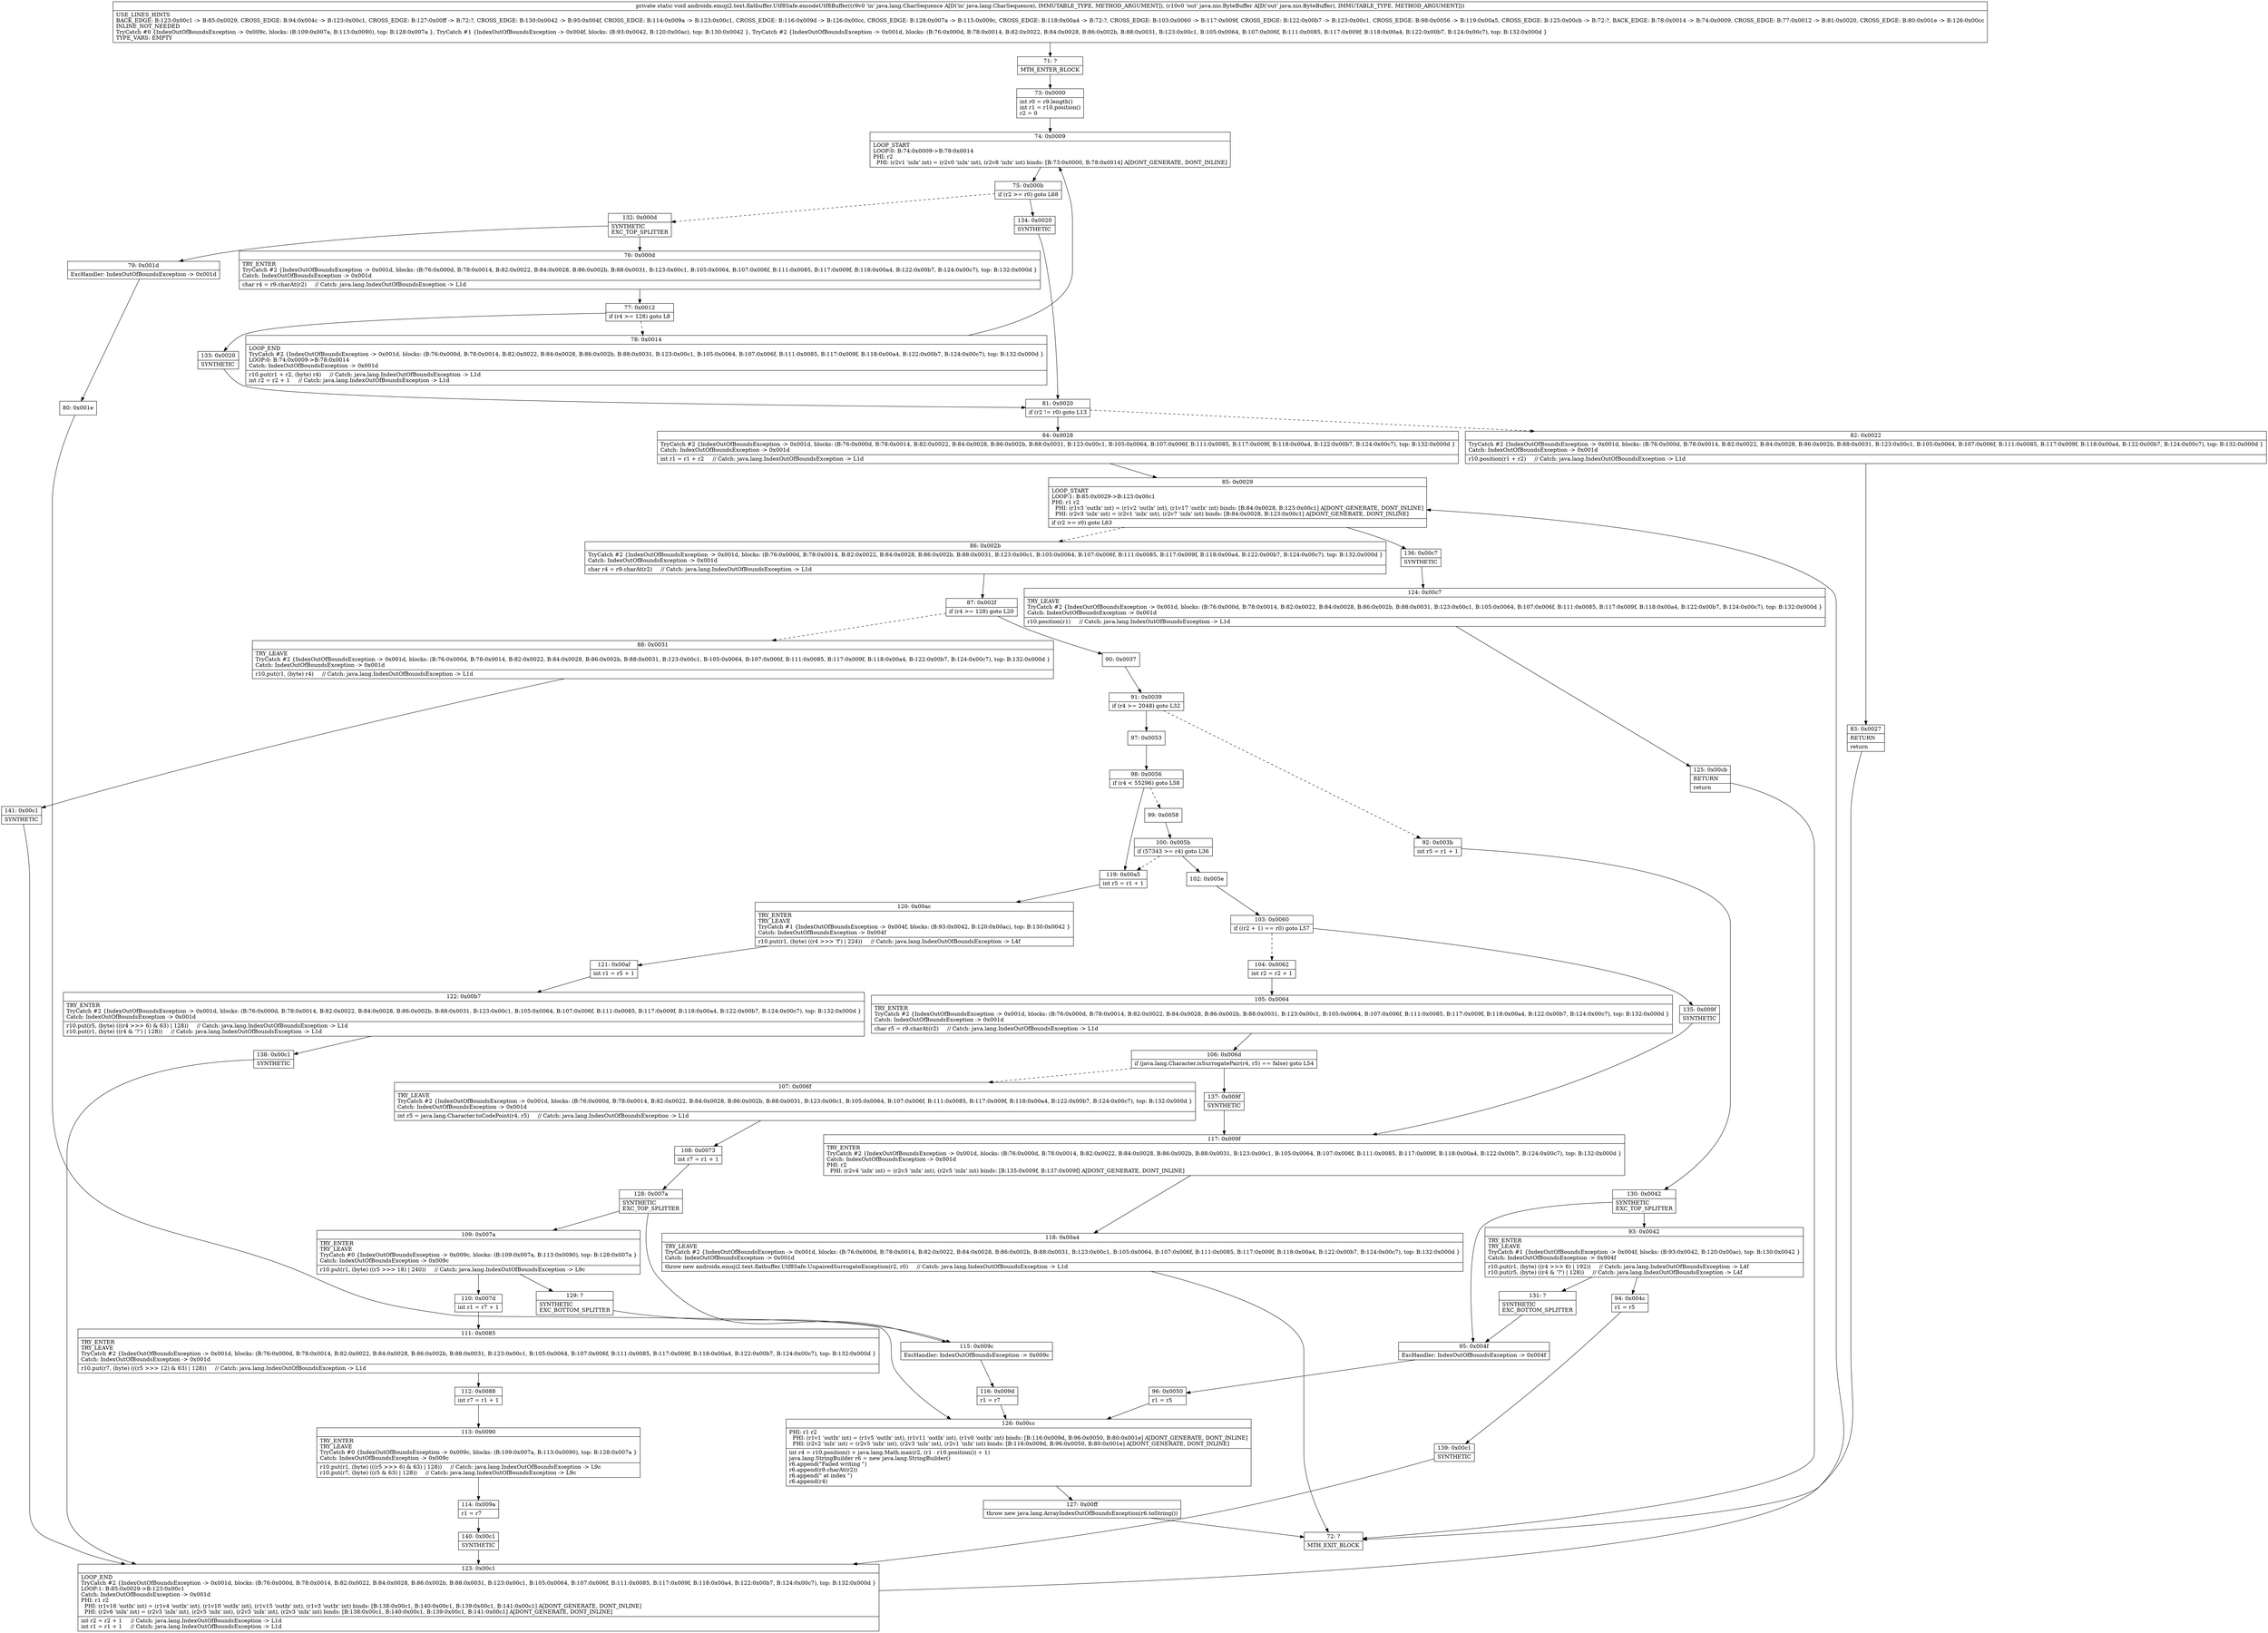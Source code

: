digraph "CFG forandroidx.emoji2.text.flatbuffer.Utf8Safe.encodeUtf8Buffer(Ljava\/lang\/CharSequence;Ljava\/nio\/ByteBuffer;)V" {
Node_71 [shape=record,label="{71\:\ ?|MTH_ENTER_BLOCK\l}"];
Node_73 [shape=record,label="{73\:\ 0x0000|int r0 = r9.length()\lint r1 = r10.position()\lr2 = 0\l}"];
Node_74 [shape=record,label="{74\:\ 0x0009|LOOP_START\lLOOP:0: B:74:0x0009\-\>B:78:0x0014\lPHI: r2 \l  PHI: (r2v1 'inIx' int) = (r2v0 'inIx' int), (r2v8 'inIx' int) binds: [B:73:0x0000, B:78:0x0014] A[DONT_GENERATE, DONT_INLINE]\l}"];
Node_75 [shape=record,label="{75\:\ 0x000b|if (r2 \>= r0) goto L68\l}"];
Node_132 [shape=record,label="{132\:\ 0x000d|SYNTHETIC\lEXC_TOP_SPLITTER\l}"];
Node_76 [shape=record,label="{76\:\ 0x000d|TRY_ENTER\lTryCatch #2 \{IndexOutOfBoundsException \-\> 0x001d, blocks: (B:76:0x000d, B:78:0x0014, B:82:0x0022, B:84:0x0028, B:86:0x002b, B:88:0x0031, B:123:0x00c1, B:105:0x0064, B:107:0x006f, B:111:0x0085, B:117:0x009f, B:118:0x00a4, B:122:0x00b7, B:124:0x00c7), top: B:132:0x000d \}\lCatch: IndexOutOfBoundsException \-\> 0x001d\l|char r4 = r9.charAt(r2)     \/\/ Catch: java.lang.IndexOutOfBoundsException \-\> L1d\l}"];
Node_77 [shape=record,label="{77\:\ 0x0012|if (r4 \>= 128) goto L8\l}"];
Node_78 [shape=record,label="{78\:\ 0x0014|LOOP_END\lTryCatch #2 \{IndexOutOfBoundsException \-\> 0x001d, blocks: (B:76:0x000d, B:78:0x0014, B:82:0x0022, B:84:0x0028, B:86:0x002b, B:88:0x0031, B:123:0x00c1, B:105:0x0064, B:107:0x006f, B:111:0x0085, B:117:0x009f, B:118:0x00a4, B:122:0x00b7, B:124:0x00c7), top: B:132:0x000d \}\lLOOP:0: B:74:0x0009\-\>B:78:0x0014\lCatch: IndexOutOfBoundsException \-\> 0x001d\l|r10.put(r1 + r2, (byte) r4)     \/\/ Catch: java.lang.IndexOutOfBoundsException \-\> L1d\lint r2 = r2 + 1     \/\/ Catch: java.lang.IndexOutOfBoundsException \-\> L1d\l}"];
Node_133 [shape=record,label="{133\:\ 0x0020|SYNTHETIC\l}"];
Node_81 [shape=record,label="{81\:\ 0x0020|if (r2 != r0) goto L13\l}"];
Node_82 [shape=record,label="{82\:\ 0x0022|TryCatch #2 \{IndexOutOfBoundsException \-\> 0x001d, blocks: (B:76:0x000d, B:78:0x0014, B:82:0x0022, B:84:0x0028, B:86:0x002b, B:88:0x0031, B:123:0x00c1, B:105:0x0064, B:107:0x006f, B:111:0x0085, B:117:0x009f, B:118:0x00a4, B:122:0x00b7, B:124:0x00c7), top: B:132:0x000d \}\lCatch: IndexOutOfBoundsException \-\> 0x001d\l|r10.position(r1 + r2)     \/\/ Catch: java.lang.IndexOutOfBoundsException \-\> L1d\l}"];
Node_83 [shape=record,label="{83\:\ 0x0027|RETURN\l|return\l}"];
Node_72 [shape=record,label="{72\:\ ?|MTH_EXIT_BLOCK\l}"];
Node_84 [shape=record,label="{84\:\ 0x0028|TryCatch #2 \{IndexOutOfBoundsException \-\> 0x001d, blocks: (B:76:0x000d, B:78:0x0014, B:82:0x0022, B:84:0x0028, B:86:0x002b, B:88:0x0031, B:123:0x00c1, B:105:0x0064, B:107:0x006f, B:111:0x0085, B:117:0x009f, B:118:0x00a4, B:122:0x00b7, B:124:0x00c7), top: B:132:0x000d \}\lCatch: IndexOutOfBoundsException \-\> 0x001d\l|int r1 = r1 + r2     \/\/ Catch: java.lang.IndexOutOfBoundsException \-\> L1d\l}"];
Node_85 [shape=record,label="{85\:\ 0x0029|LOOP_START\lLOOP:1: B:85:0x0029\-\>B:123:0x00c1\lPHI: r1 r2 \l  PHI: (r1v3 'outIx' int) = (r1v2 'outIx' int), (r1v17 'outIx' int) binds: [B:84:0x0028, B:123:0x00c1] A[DONT_GENERATE, DONT_INLINE]\l  PHI: (r2v3 'inIx' int) = (r2v1 'inIx' int), (r2v7 'inIx' int) binds: [B:84:0x0028, B:123:0x00c1] A[DONT_GENERATE, DONT_INLINE]\l|if (r2 \>= r0) goto L63\l}"];
Node_86 [shape=record,label="{86\:\ 0x002b|TryCatch #2 \{IndexOutOfBoundsException \-\> 0x001d, blocks: (B:76:0x000d, B:78:0x0014, B:82:0x0022, B:84:0x0028, B:86:0x002b, B:88:0x0031, B:123:0x00c1, B:105:0x0064, B:107:0x006f, B:111:0x0085, B:117:0x009f, B:118:0x00a4, B:122:0x00b7, B:124:0x00c7), top: B:132:0x000d \}\lCatch: IndexOutOfBoundsException \-\> 0x001d\l|char r4 = r9.charAt(r2)     \/\/ Catch: java.lang.IndexOutOfBoundsException \-\> L1d\l}"];
Node_87 [shape=record,label="{87\:\ 0x002f|if (r4 \>= 128) goto L20\l}"];
Node_88 [shape=record,label="{88\:\ 0x0031|TRY_LEAVE\lTryCatch #2 \{IndexOutOfBoundsException \-\> 0x001d, blocks: (B:76:0x000d, B:78:0x0014, B:82:0x0022, B:84:0x0028, B:86:0x002b, B:88:0x0031, B:123:0x00c1, B:105:0x0064, B:107:0x006f, B:111:0x0085, B:117:0x009f, B:118:0x00a4, B:122:0x00b7, B:124:0x00c7), top: B:132:0x000d \}\lCatch: IndexOutOfBoundsException \-\> 0x001d\l|r10.put(r1, (byte) r4)     \/\/ Catch: java.lang.IndexOutOfBoundsException \-\> L1d\l}"];
Node_141 [shape=record,label="{141\:\ 0x00c1|SYNTHETIC\l}"];
Node_123 [shape=record,label="{123\:\ 0x00c1|LOOP_END\lTryCatch #2 \{IndexOutOfBoundsException \-\> 0x001d, blocks: (B:76:0x000d, B:78:0x0014, B:82:0x0022, B:84:0x0028, B:86:0x002b, B:88:0x0031, B:123:0x00c1, B:105:0x0064, B:107:0x006f, B:111:0x0085, B:117:0x009f, B:118:0x00a4, B:122:0x00b7, B:124:0x00c7), top: B:132:0x000d \}\lLOOP:1: B:85:0x0029\-\>B:123:0x00c1\lCatch: IndexOutOfBoundsException \-\> 0x001d\lPHI: r1 r2 \l  PHI: (r1v16 'outIx' int) = (r1v4 'outIx' int), (r1v10 'outIx' int), (r1v15 'outIx' int), (r1v3 'outIx' int) binds: [B:138:0x00c1, B:140:0x00c1, B:139:0x00c1, B:141:0x00c1] A[DONT_GENERATE, DONT_INLINE]\l  PHI: (r2v6 'inIx' int) = (r2v3 'inIx' int), (r2v5 'inIx' int), (r2v3 'inIx' int), (r2v3 'inIx' int) binds: [B:138:0x00c1, B:140:0x00c1, B:139:0x00c1, B:141:0x00c1] A[DONT_GENERATE, DONT_INLINE]\l|int r2 = r2 + 1     \/\/ Catch: java.lang.IndexOutOfBoundsException \-\> L1d\lint r1 = r1 + 1     \/\/ Catch: java.lang.IndexOutOfBoundsException \-\> L1d\l}"];
Node_90 [shape=record,label="{90\:\ 0x0037}"];
Node_91 [shape=record,label="{91\:\ 0x0039|if (r4 \>= 2048) goto L32\l}"];
Node_92 [shape=record,label="{92\:\ 0x003b|int r5 = r1 + 1\l}"];
Node_130 [shape=record,label="{130\:\ 0x0042|SYNTHETIC\lEXC_TOP_SPLITTER\l}"];
Node_93 [shape=record,label="{93\:\ 0x0042|TRY_ENTER\lTRY_LEAVE\lTryCatch #1 \{IndexOutOfBoundsException \-\> 0x004f, blocks: (B:93:0x0042, B:120:0x00ac), top: B:130:0x0042 \}\lCatch: IndexOutOfBoundsException \-\> 0x004f\l|r10.put(r1, (byte) ((r4 \>\>\> 6) \| 192))     \/\/ Catch: java.lang.IndexOutOfBoundsException \-\> L4f\lr10.put(r5, (byte) ((r4 & '?') \| 128))     \/\/ Catch: java.lang.IndexOutOfBoundsException \-\> L4f\l}"];
Node_94 [shape=record,label="{94\:\ 0x004c|r1 = r5\l}"];
Node_139 [shape=record,label="{139\:\ 0x00c1|SYNTHETIC\l}"];
Node_131 [shape=record,label="{131\:\ ?|SYNTHETIC\lEXC_BOTTOM_SPLITTER\l}"];
Node_95 [shape=record,label="{95\:\ 0x004f|ExcHandler: IndexOutOfBoundsException \-\> 0x004f\l}"];
Node_96 [shape=record,label="{96\:\ 0x0050|r1 = r5\l}"];
Node_126 [shape=record,label="{126\:\ 0x00cc|PHI: r1 r2 \l  PHI: (r1v1 'outIx' int) = (r1v5 'outIx' int), (r1v11 'outIx' int), (r1v0 'outIx' int) binds: [B:116:0x009d, B:96:0x0050, B:80:0x001e] A[DONT_GENERATE, DONT_INLINE]\l  PHI: (r2v2 'inIx' int) = (r2v5 'inIx' int), (r2v3 'inIx' int), (r2v1 'inIx' int) binds: [B:116:0x009d, B:96:0x0050, B:80:0x001e] A[DONT_GENERATE, DONT_INLINE]\l|int r4 = r10.position() + java.lang.Math.max(r2, (r1 \- r10.position()) + 1)\ljava.lang.StringBuilder r6 = new java.lang.StringBuilder()\lr6.append(\"Failed writing \")\lr6.append(r9.charAt(r2))\lr6.append(\" at index \")\lr6.append(r4)\l}"];
Node_127 [shape=record,label="{127\:\ 0x00ff|throw new java.lang.ArrayIndexOutOfBoundsException(r6.toString())\l}"];
Node_97 [shape=record,label="{97\:\ 0x0053}"];
Node_98 [shape=record,label="{98\:\ 0x0056|if (r4 \< 55296) goto L58\l}"];
Node_99 [shape=record,label="{99\:\ 0x0058}"];
Node_100 [shape=record,label="{100\:\ 0x005b|if (57343 \>= r4) goto L36\l}"];
Node_102 [shape=record,label="{102\:\ 0x005e}"];
Node_103 [shape=record,label="{103\:\ 0x0060|if ((r2 + 1) == r0) goto L57\l}"];
Node_104 [shape=record,label="{104\:\ 0x0062|int r2 = r2 + 1\l}"];
Node_105 [shape=record,label="{105\:\ 0x0064|TRY_ENTER\lTryCatch #2 \{IndexOutOfBoundsException \-\> 0x001d, blocks: (B:76:0x000d, B:78:0x0014, B:82:0x0022, B:84:0x0028, B:86:0x002b, B:88:0x0031, B:123:0x00c1, B:105:0x0064, B:107:0x006f, B:111:0x0085, B:117:0x009f, B:118:0x00a4, B:122:0x00b7, B:124:0x00c7), top: B:132:0x000d \}\lCatch: IndexOutOfBoundsException \-\> 0x001d\l|char r5 = r9.charAt(r2)     \/\/ Catch: java.lang.IndexOutOfBoundsException \-\> L1d\l}"];
Node_106 [shape=record,label="{106\:\ 0x006d|if (java.lang.Character.isSurrogatePair(r4, r5) == false) goto L54\l}"];
Node_107 [shape=record,label="{107\:\ 0x006f|TRY_LEAVE\lTryCatch #2 \{IndexOutOfBoundsException \-\> 0x001d, blocks: (B:76:0x000d, B:78:0x0014, B:82:0x0022, B:84:0x0028, B:86:0x002b, B:88:0x0031, B:123:0x00c1, B:105:0x0064, B:107:0x006f, B:111:0x0085, B:117:0x009f, B:118:0x00a4, B:122:0x00b7, B:124:0x00c7), top: B:132:0x000d \}\lCatch: IndexOutOfBoundsException \-\> 0x001d\l|int r5 = java.lang.Character.toCodePoint(r4, r5)     \/\/ Catch: java.lang.IndexOutOfBoundsException \-\> L1d\l}"];
Node_108 [shape=record,label="{108\:\ 0x0073|int r7 = r1 + 1\l}"];
Node_128 [shape=record,label="{128\:\ 0x007a|SYNTHETIC\lEXC_TOP_SPLITTER\l}"];
Node_109 [shape=record,label="{109\:\ 0x007a|TRY_ENTER\lTRY_LEAVE\lTryCatch #0 \{IndexOutOfBoundsException \-\> 0x009c, blocks: (B:109:0x007a, B:113:0x0090), top: B:128:0x007a \}\lCatch: IndexOutOfBoundsException \-\> 0x009c\l|r10.put(r1, (byte) ((r5 \>\>\> 18) \| 240))     \/\/ Catch: java.lang.IndexOutOfBoundsException \-\> L9c\l}"];
Node_110 [shape=record,label="{110\:\ 0x007d|int r1 = r7 + 1\l}"];
Node_111 [shape=record,label="{111\:\ 0x0085|TRY_ENTER\lTRY_LEAVE\lTryCatch #2 \{IndexOutOfBoundsException \-\> 0x001d, blocks: (B:76:0x000d, B:78:0x0014, B:82:0x0022, B:84:0x0028, B:86:0x002b, B:88:0x0031, B:123:0x00c1, B:105:0x0064, B:107:0x006f, B:111:0x0085, B:117:0x009f, B:118:0x00a4, B:122:0x00b7, B:124:0x00c7), top: B:132:0x000d \}\lCatch: IndexOutOfBoundsException \-\> 0x001d\l|r10.put(r7, (byte) (((r5 \>\>\> 12) & 63) \| 128))     \/\/ Catch: java.lang.IndexOutOfBoundsException \-\> L1d\l}"];
Node_112 [shape=record,label="{112\:\ 0x0088|int r7 = r1 + 1\l}"];
Node_113 [shape=record,label="{113\:\ 0x0090|TRY_ENTER\lTRY_LEAVE\lTryCatch #0 \{IndexOutOfBoundsException \-\> 0x009c, blocks: (B:109:0x007a, B:113:0x0090), top: B:128:0x007a \}\lCatch: IndexOutOfBoundsException \-\> 0x009c\l|r10.put(r1, (byte) (((r5 \>\>\> 6) & 63) \| 128))     \/\/ Catch: java.lang.IndexOutOfBoundsException \-\> L9c\lr10.put(r7, (byte) ((r5 & 63) \| 128))     \/\/ Catch: java.lang.IndexOutOfBoundsException \-\> L9c\l}"];
Node_114 [shape=record,label="{114\:\ 0x009a|r1 = r7\l}"];
Node_140 [shape=record,label="{140\:\ 0x00c1|SYNTHETIC\l}"];
Node_129 [shape=record,label="{129\:\ ?|SYNTHETIC\lEXC_BOTTOM_SPLITTER\l}"];
Node_115 [shape=record,label="{115\:\ 0x009c|ExcHandler: IndexOutOfBoundsException \-\> 0x009c\l}"];
Node_116 [shape=record,label="{116\:\ 0x009d|r1 = r7\l}"];
Node_137 [shape=record,label="{137\:\ 0x009f|SYNTHETIC\l}"];
Node_117 [shape=record,label="{117\:\ 0x009f|TRY_ENTER\lTryCatch #2 \{IndexOutOfBoundsException \-\> 0x001d, blocks: (B:76:0x000d, B:78:0x0014, B:82:0x0022, B:84:0x0028, B:86:0x002b, B:88:0x0031, B:123:0x00c1, B:105:0x0064, B:107:0x006f, B:111:0x0085, B:117:0x009f, B:118:0x00a4, B:122:0x00b7, B:124:0x00c7), top: B:132:0x000d \}\lCatch: IndexOutOfBoundsException \-\> 0x001d\lPHI: r2 \l  PHI: (r2v4 'inIx' int) = (r2v3 'inIx' int), (r2v5 'inIx' int) binds: [B:135:0x009f, B:137:0x009f] A[DONT_GENERATE, DONT_INLINE]\l}"];
Node_118 [shape=record,label="{118\:\ 0x00a4|TRY_LEAVE\lTryCatch #2 \{IndexOutOfBoundsException \-\> 0x001d, blocks: (B:76:0x000d, B:78:0x0014, B:82:0x0022, B:84:0x0028, B:86:0x002b, B:88:0x0031, B:123:0x00c1, B:105:0x0064, B:107:0x006f, B:111:0x0085, B:117:0x009f, B:118:0x00a4, B:122:0x00b7, B:124:0x00c7), top: B:132:0x000d \}\lCatch: IndexOutOfBoundsException \-\> 0x001d\l|throw new androidx.emoji2.text.flatbuffer.Utf8Safe.UnpairedSurrogateException(r2, r0)     \/\/ Catch: java.lang.IndexOutOfBoundsException \-\> L1d\l}"];
Node_135 [shape=record,label="{135\:\ 0x009f|SYNTHETIC\l}"];
Node_119 [shape=record,label="{119\:\ 0x00a5|int r5 = r1 + 1\l}"];
Node_120 [shape=record,label="{120\:\ 0x00ac|TRY_ENTER\lTRY_LEAVE\lTryCatch #1 \{IndexOutOfBoundsException \-\> 0x004f, blocks: (B:93:0x0042, B:120:0x00ac), top: B:130:0x0042 \}\lCatch: IndexOutOfBoundsException \-\> 0x004f\l|r10.put(r1, (byte) ((r4 \>\>\> 'f') \| 224))     \/\/ Catch: java.lang.IndexOutOfBoundsException \-\> L4f\l}"];
Node_121 [shape=record,label="{121\:\ 0x00af|int r1 = r5 + 1\l}"];
Node_122 [shape=record,label="{122\:\ 0x00b7|TRY_ENTER\lTryCatch #2 \{IndexOutOfBoundsException \-\> 0x001d, blocks: (B:76:0x000d, B:78:0x0014, B:82:0x0022, B:84:0x0028, B:86:0x002b, B:88:0x0031, B:123:0x00c1, B:105:0x0064, B:107:0x006f, B:111:0x0085, B:117:0x009f, B:118:0x00a4, B:122:0x00b7, B:124:0x00c7), top: B:132:0x000d \}\lCatch: IndexOutOfBoundsException \-\> 0x001d\l|r10.put(r5, (byte) (((r4 \>\>\> 6) & 63) \| 128))     \/\/ Catch: java.lang.IndexOutOfBoundsException \-\> L1d\lr10.put(r1, (byte) ((r4 & '?') \| 128))     \/\/ Catch: java.lang.IndexOutOfBoundsException \-\> L1d\l}"];
Node_138 [shape=record,label="{138\:\ 0x00c1|SYNTHETIC\l}"];
Node_136 [shape=record,label="{136\:\ 0x00c7|SYNTHETIC\l}"];
Node_124 [shape=record,label="{124\:\ 0x00c7|TRY_LEAVE\lTryCatch #2 \{IndexOutOfBoundsException \-\> 0x001d, blocks: (B:76:0x000d, B:78:0x0014, B:82:0x0022, B:84:0x0028, B:86:0x002b, B:88:0x0031, B:123:0x00c1, B:105:0x0064, B:107:0x006f, B:111:0x0085, B:117:0x009f, B:118:0x00a4, B:122:0x00b7, B:124:0x00c7), top: B:132:0x000d \}\lCatch: IndexOutOfBoundsException \-\> 0x001d\l|r10.position(r1)     \/\/ Catch: java.lang.IndexOutOfBoundsException \-\> L1d\l}"];
Node_125 [shape=record,label="{125\:\ 0x00cb|RETURN\l|return\l}"];
Node_79 [shape=record,label="{79\:\ 0x001d|ExcHandler: IndexOutOfBoundsException \-\> 0x001d\l}"];
Node_80 [shape=record,label="{80\:\ 0x001e}"];
Node_134 [shape=record,label="{134\:\ 0x0020|SYNTHETIC\l}"];
MethodNode[shape=record,label="{private static void androidx.emoji2.text.flatbuffer.Utf8Safe.encodeUtf8Buffer((r9v0 'in' java.lang.CharSequence A[D('in' java.lang.CharSequence), IMMUTABLE_TYPE, METHOD_ARGUMENT]), (r10v0 'out' java.nio.ByteBuffer A[D('out' java.nio.ByteBuffer), IMMUTABLE_TYPE, METHOD_ARGUMENT]))  | USE_LINES_HINTS\lBACK_EDGE: B:123:0x00c1 \-\> B:85:0x0029, CROSS_EDGE: B:94:0x004c \-\> B:123:0x00c1, CROSS_EDGE: B:127:0x00ff \-\> B:72:?, CROSS_EDGE: B:130:0x0042 \-\> B:95:0x004f, CROSS_EDGE: B:114:0x009a \-\> B:123:0x00c1, CROSS_EDGE: B:116:0x009d \-\> B:126:0x00cc, CROSS_EDGE: B:128:0x007a \-\> B:115:0x009c, CROSS_EDGE: B:118:0x00a4 \-\> B:72:?, CROSS_EDGE: B:103:0x0060 \-\> B:117:0x009f, CROSS_EDGE: B:122:0x00b7 \-\> B:123:0x00c1, CROSS_EDGE: B:98:0x0056 \-\> B:119:0x00a5, CROSS_EDGE: B:125:0x00cb \-\> B:72:?, BACK_EDGE: B:78:0x0014 \-\> B:74:0x0009, CROSS_EDGE: B:77:0x0012 \-\> B:81:0x0020, CROSS_EDGE: B:80:0x001e \-\> B:126:0x00cc\lINLINE_NOT_NEEDED\lTryCatch #0 \{IndexOutOfBoundsException \-\> 0x009c, blocks: (B:109:0x007a, B:113:0x0090), top: B:128:0x007a \}, TryCatch #1 \{IndexOutOfBoundsException \-\> 0x004f, blocks: (B:93:0x0042, B:120:0x00ac), top: B:130:0x0042 \}, TryCatch #2 \{IndexOutOfBoundsException \-\> 0x001d, blocks: (B:76:0x000d, B:78:0x0014, B:82:0x0022, B:84:0x0028, B:86:0x002b, B:88:0x0031, B:123:0x00c1, B:105:0x0064, B:107:0x006f, B:111:0x0085, B:117:0x009f, B:118:0x00a4, B:122:0x00b7, B:124:0x00c7), top: B:132:0x000d \}\lTYPE_VARS: EMPTY\l}"];
MethodNode -> Node_71;Node_71 -> Node_73;
Node_73 -> Node_74;
Node_74 -> Node_75;
Node_75 -> Node_132[style=dashed];
Node_75 -> Node_134;
Node_132 -> Node_76;
Node_132 -> Node_79;
Node_76 -> Node_77;
Node_77 -> Node_78[style=dashed];
Node_77 -> Node_133;
Node_78 -> Node_74;
Node_133 -> Node_81;
Node_81 -> Node_82[style=dashed];
Node_81 -> Node_84;
Node_82 -> Node_83;
Node_83 -> Node_72;
Node_84 -> Node_85;
Node_85 -> Node_86[style=dashed];
Node_85 -> Node_136;
Node_86 -> Node_87;
Node_87 -> Node_88[style=dashed];
Node_87 -> Node_90;
Node_88 -> Node_141;
Node_141 -> Node_123;
Node_123 -> Node_85;
Node_90 -> Node_91;
Node_91 -> Node_92[style=dashed];
Node_91 -> Node_97;
Node_92 -> Node_130;
Node_130 -> Node_93;
Node_130 -> Node_95;
Node_93 -> Node_94;
Node_93 -> Node_131;
Node_94 -> Node_139;
Node_139 -> Node_123;
Node_131 -> Node_95;
Node_95 -> Node_96;
Node_96 -> Node_126;
Node_126 -> Node_127;
Node_127 -> Node_72;
Node_97 -> Node_98;
Node_98 -> Node_99[style=dashed];
Node_98 -> Node_119;
Node_99 -> Node_100;
Node_100 -> Node_102;
Node_100 -> Node_119[style=dashed];
Node_102 -> Node_103;
Node_103 -> Node_104[style=dashed];
Node_103 -> Node_135;
Node_104 -> Node_105;
Node_105 -> Node_106;
Node_106 -> Node_107[style=dashed];
Node_106 -> Node_137;
Node_107 -> Node_108;
Node_108 -> Node_128;
Node_128 -> Node_109;
Node_128 -> Node_115;
Node_109 -> Node_110;
Node_109 -> Node_129;
Node_110 -> Node_111;
Node_111 -> Node_112;
Node_112 -> Node_113;
Node_113 -> Node_114;
Node_114 -> Node_140;
Node_140 -> Node_123;
Node_129 -> Node_115;
Node_115 -> Node_116;
Node_116 -> Node_126;
Node_137 -> Node_117;
Node_117 -> Node_118;
Node_118 -> Node_72;
Node_135 -> Node_117;
Node_119 -> Node_120;
Node_120 -> Node_121;
Node_121 -> Node_122;
Node_122 -> Node_138;
Node_138 -> Node_123;
Node_136 -> Node_124;
Node_124 -> Node_125;
Node_125 -> Node_72;
Node_79 -> Node_80;
Node_80 -> Node_126;
Node_134 -> Node_81;
}

